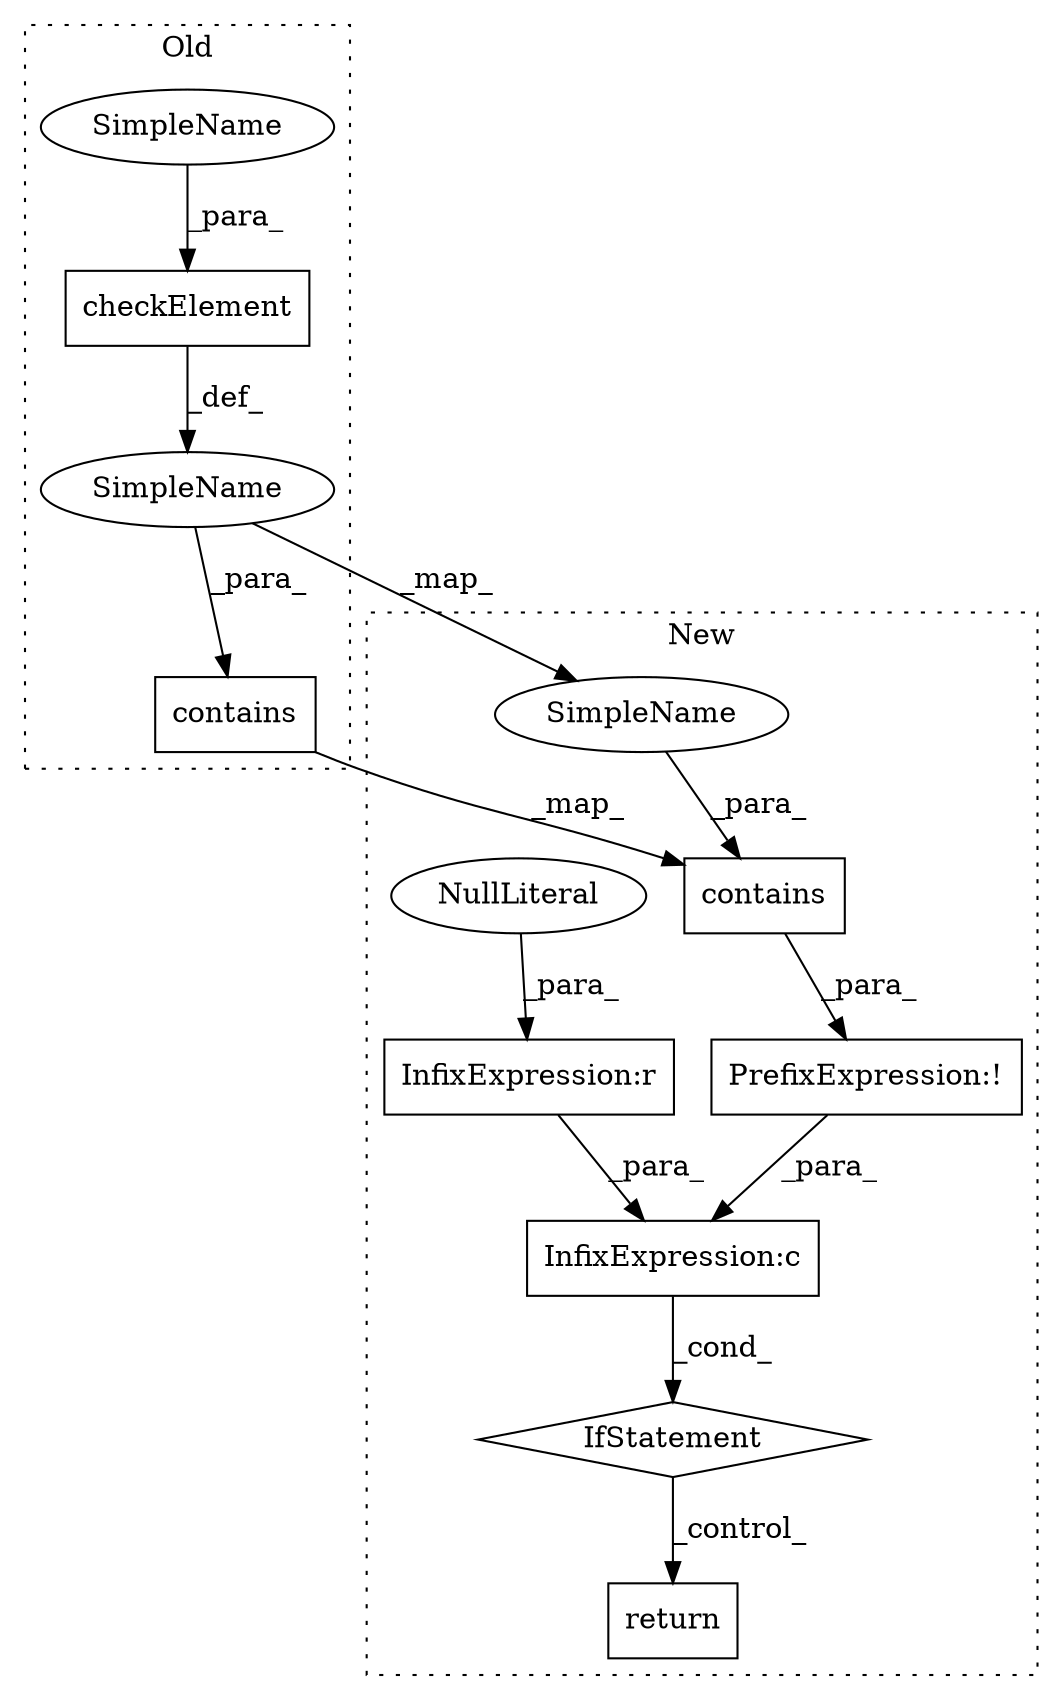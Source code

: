 digraph G {
subgraph cluster0 {
1 [label="contains" a="32" s="8145,8155" l="9,1" shape="box"];
3 [label="SimpleName" a="42" s="8099" l="1" shape="ellipse"];
10 [label="checkElement" a="32" s="8103,8123" l="13,1" shape="box"];
12 [label="SimpleName" a="42" s="8116" l="7" shape="ellipse"];
label = "Old";
style="dotted";
}
subgraph cluster1 {
2 [label="contains" a="32" s="9848,9858" l="9,1" shape="box"];
4 [label="SimpleName" a="42" s="9814" l="1" shape="ellipse"];
5 [label="IfStatement" a="25" s="9837,9875" l="4,2" shape="diamond"];
6 [label="return" a="41" s="9887" l="7" shape="box"];
7 [label="PrefixExpression:!" a="38" s="9841" l="1" shape="box"];
8 [label="InfixExpression:r" a="27" s="9867" l="4" shape="box"];
9 [label="NullLiteral" a="33" s="9871" l="4" shape="ellipse"];
11 [label="InfixExpression:c" a="27" s="9859" l="4" shape="box"];
label = "New";
style="dotted";
}
1 -> 2 [label="_map_"];
2 -> 7 [label="_para_"];
3 -> 4 [label="_map_"];
3 -> 1 [label="_para_"];
4 -> 2 [label="_para_"];
5 -> 6 [label="_control_"];
7 -> 11 [label="_para_"];
8 -> 11 [label="_para_"];
9 -> 8 [label="_para_"];
10 -> 3 [label="_def_"];
11 -> 5 [label="_cond_"];
12 -> 10 [label="_para_"];
}
